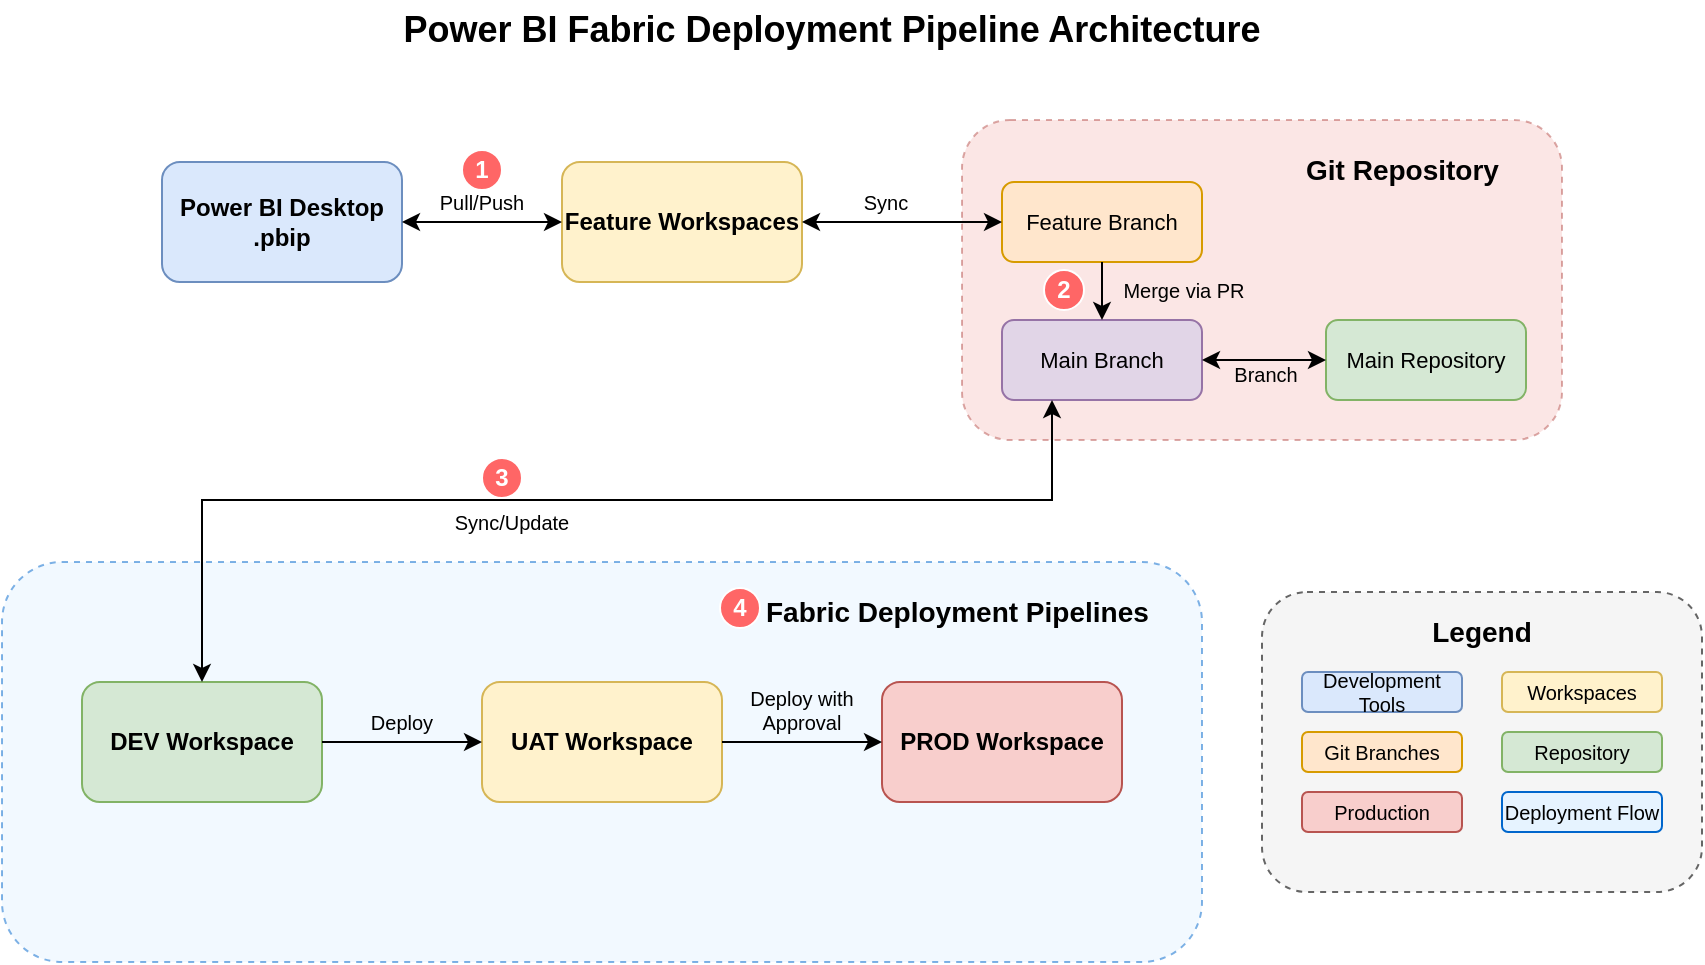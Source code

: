 <mxfile>
    <diagram name="Power BI Fabric Architecture" id="powerbi-fabric-arch">
        <mxGraphModel dx="973" dy="916" grid="1" gridSize="10" guides="1" tooltips="1" connect="1" arrows="1" fold="1" page="1" pageScale="1" pageWidth="1169" pageHeight="827" math="0" shadow="0">
            <root>
                <mxCell id="0"/>
                <mxCell id="1" parent="0"/>
                <mxCell id="title" value="Power BI Fabric Deployment Pipeline Architecture" style="text;html=1;strokeColor=none;fillColor=none;align=center;verticalAlign=middle;whiteSpace=wrap;rounded=0;fontSize=18;fontStyle=1;" parent="1" vertex="1">
                    <mxGeometry x="80" y="20" width="770" height="30" as="geometry"/>
                </mxCell>
                <mxCell id="desktop" value="Power BI Desktop&lt;div&gt;.pbip&lt;/div&gt;" style="rounded=1;whiteSpace=wrap;html=1;fillColor=#dae8fc;strokeColor=#6c8ebf;fontSize=12;fontStyle=1;" parent="1" vertex="1">
                    <mxGeometry x="130" y="101" width="120" height="60" as="geometry"/>
                </mxCell>
                <mxCell id="feature-ws" value="Feature Workspaces" style="rounded=1;whiteSpace=wrap;html=1;fillColor=#fff2cc;strokeColor=#d6b656;fontSize=12;fontStyle=1;" parent="1" vertex="1">
                    <mxGeometry x="330" y="101" width="120" height="60" as="geometry"/>
                </mxCell>
                <mxCell id="git-container" value="" style="rounded=1;whiteSpace=wrap;html=1;fillColor=#f8cecc;strokeColor=#b85450;dashed=1;opacity=50;" parent="1" vertex="1">
                    <mxGeometry x="530" y="80" width="300" height="160" as="geometry"/>
                </mxCell>
                <mxCell id="git-label" value="Git Repository" style="text;html=1;strokeColor=none;fillColor=none;align=left;verticalAlign=top;whiteSpace=wrap;rounded=0;fontSize=14;fontStyle=1;" parent="1" vertex="1">
                    <mxGeometry x="700" y="90" width="100" height="20" as="geometry"/>
                </mxCell>
                <mxCell id="feature-branch" value="Feature Branch" style="rounded=1;whiteSpace=wrap;html=1;fillColor=#ffe6cc;strokeColor=#d79b00;fontSize=11;" parent="1" vertex="1">
                    <mxGeometry x="550" y="111" width="100" height="40" as="geometry"/>
                </mxCell>
                <mxCell id="main-branch" value="Main Branch" style="rounded=1;whiteSpace=wrap;html=1;fillColor=#e1d5e7;strokeColor=#9673a6;fontSize=11;" parent="1" vertex="1">
                    <mxGeometry x="550" y="180" width="100" height="40" as="geometry"/>
                </mxCell>
                <mxCell id="main-repo" value="Main Repository" style="rounded=1;whiteSpace=wrap;html=1;fillColor=#d5e8d4;strokeColor=#82b366;fontSize=11;" parent="1" vertex="1">
                    <mxGeometry x="712" y="180" width="100" height="40" as="geometry"/>
                </mxCell>
                <mxCell id="fabric-container" value="" style="rounded=1;whiteSpace=wrap;html=1;fillColor=#e6f3ff;strokeColor=#0066cc;dashed=1;opacity=50;" parent="1" vertex="1">
                    <mxGeometry x="50" y="301" width="600" height="200" as="geometry"/>
                </mxCell>
                <mxCell id="fabric-label" value="Fabric Deployment Pipelines" style="text;html=1;strokeColor=none;fillColor=none;align=left;verticalAlign=top;whiteSpace=wrap;rounded=0;fontSize=14;fontStyle=1;" parent="1" vertex="1">
                    <mxGeometry x="430" y="311" width="200" height="20" as="geometry"/>
                </mxCell>
                <mxCell id="dev-ws" value="DEV Workspace" style="rounded=1;whiteSpace=wrap;html=1;fillColor=#d5e8d4;strokeColor=#82b366;fontSize=12;fontStyle=1;" parent="1" vertex="1">
                    <mxGeometry x="90" y="361" width="120" height="60" as="geometry"/>
                </mxCell>
                <mxCell id="uat-ws" value="UAT Workspace" style="rounded=1;whiteSpace=wrap;html=1;fillColor=#fff2cc;strokeColor=#d6b656;fontSize=12;fontStyle=1;" parent="1" vertex="1">
                    <mxGeometry x="290" y="361" width="120" height="60" as="geometry"/>
                </mxCell>
                <mxCell id="prod-ws" value="PROD Workspace" style="rounded=1;whiteSpace=wrap;html=1;fillColor=#f8cecc;strokeColor=#b85450;fontSize=12;fontStyle=1;" parent="1" vertex="1">
                    <mxGeometry x="490" y="361" width="120" height="60" as="geometry"/>
                </mxCell>
                <mxCell id="arrow1" value="" style="endArrow=classic;startArrow=classic;html=1;rounded=0;entryX=0;entryY=0.5;entryDx=0;entryDy=0;exitX=1;exitY=0.5;exitDx=0;exitDy=0;" parent="1" source="desktop" target="feature-ws" edge="1">
                    <mxGeometry width="50" height="50" relative="1" as="geometry">
                        <mxPoint x="260" y="140" as="sourcePoint"/>
                        <mxPoint x="320" y="140" as="targetPoint"/>
                    </mxGeometry>
                </mxCell>
                <mxCell id="arrow1-label" value="Pull/Push" style="text;html=1;strokeColor=none;fillColor=none;align=center;verticalAlign=middle;whiteSpace=wrap;rounded=0;fontSize=10;" parent="1" vertex="1">
                    <mxGeometry x="265" y="111" width="50" height="20" as="geometry"/>
                </mxCell>
                <mxCell id="arrow2" value="" style="endArrow=classic;startArrow=classic;html=1;rounded=0;entryX=0;entryY=0.5;entryDx=0;entryDy=0;exitX=1;exitY=0.5;exitDx=0;exitDy=0;" parent="1" source="feature-ws" target="feature-branch" edge="1">
                    <mxGeometry width="50" height="50" relative="1" as="geometry">
                        <mxPoint x="460" y="121" as="sourcePoint"/>
                        <mxPoint x="540" y="131" as="targetPoint"/>
                    </mxGeometry>
                </mxCell>
                <mxCell id="arrow2-label" value="Sync" style="text;html=1;strokeColor=none;fillColor=none;align=center;verticalAlign=middle;whiteSpace=wrap;rounded=0;fontSize=10;" parent="1" vertex="1">
                    <mxGeometry x="477" y="111" width="30" height="20" as="geometry"/>
                </mxCell>
                <mxCell id="arrow3" value="" style="endArrow=classic;html=1;rounded=0;entryX=0.5;entryY=0;entryDx=0;entryDy=0;exitX=0.5;exitY=1;exitDx=0;exitDy=0;" parent="1" source="feature-branch" target="main-branch" edge="1">
                    <mxGeometry width="50" height="50" relative="1" as="geometry">
                        <mxPoint x="600" y="170" as="sourcePoint"/>
                        <mxPoint x="600" y="180" as="targetPoint"/>
                    </mxGeometry>
                </mxCell>
                <mxCell id="arrow3-label" value="Merge via PR" style="text;html=1;strokeColor=none;fillColor=none;align=center;verticalAlign=middle;whiteSpace=wrap;rounded=0;fontSize=10;" parent="1" vertex="1">
                    <mxGeometry x="606" y="155" width="70" height="20" as="geometry"/>
                </mxCell>
                <mxCell id="arrow4" value="" style="endArrow=classic;startArrow=classic;html=1;rounded=0;entryX=0;entryY=0.5;entryDx=0;entryDy=0;exitX=1;exitY=0.5;exitDx=0;exitDy=0;" parent="1" source="main-branch" target="main-repo" edge="1">
                    <mxGeometry width="50" height="50" relative="1" as="geometry">
                        <mxPoint x="660" y="200" as="sourcePoint"/>
                        <mxPoint x="680" y="170" as="targetPoint"/>
                    </mxGeometry>
                </mxCell>
                <mxCell id="arrow4-label" value="Branch" style="text;html=1;strokeColor=none;fillColor=none;align=center;verticalAlign=middle;whiteSpace=wrap;rounded=0;fontSize=10;" parent="1" vertex="1">
                    <mxGeometry x="662" y="197" width="40" height="20" as="geometry"/>
                </mxCell>
                <mxCell id="arrow5" value="" style="endArrow=classic;startArrow=classic;html=1;rounded=0;entryX=0.5;entryY=0;entryDx=0;entryDy=0;exitX=0.25;exitY=1;exitDx=0;exitDy=0;" parent="1" source="main-branch" target="dev-ws" edge="1">
                    <mxGeometry width="50" height="50" relative="1" as="geometry">
                        <mxPoint x="495" y="230" as="sourcePoint"/>
                        <mxPoint x="200" y="350" as="targetPoint"/>
                        <Array as="points">
                            <mxPoint x="575" y="270"/>
                            <mxPoint x="150" y="270"/>
                        </Array>
                    </mxGeometry>
                </mxCell>
                <mxCell id="arrow5-label" value="Sync/Update" style="text;html=1;strokeColor=none;fillColor=none;align=center;verticalAlign=middle;whiteSpace=wrap;rounded=0;fontSize=10;" parent="1" vertex="1">
                    <mxGeometry x="270" y="271" width="70" height="20" as="geometry"/>
                </mxCell>
                <mxCell id="arrow6" value="" style="endArrow=classic;html=1;rounded=0;entryX=0;entryY=0.5;entryDx=0;entryDy=0;exitX=1;exitY=0.5;exitDx=0;exitDy=0;" parent="1" source="dev-ws" target="uat-ws" edge="1">
                    <mxGeometry width="50" height="50" relative="1" as="geometry">
                        <mxPoint x="220" y="391" as="sourcePoint"/>
                        <mxPoint x="280" y="391" as="targetPoint"/>
                    </mxGeometry>
                </mxCell>
                <mxCell id="arrow6-label" value="Deploy" style="text;html=1;strokeColor=none;fillColor=none;align=center;verticalAlign=middle;whiteSpace=wrap;rounded=0;fontSize=10;" parent="1" vertex="1">
                    <mxGeometry x="230" y="371" width="40" height="20" as="geometry"/>
                </mxCell>
                <mxCell id="arrow7" value="" style="endArrow=classic;html=1;rounded=0;entryX=0;entryY=0.5;entryDx=0;entryDy=0;exitX=1;exitY=0.5;exitDx=0;exitDy=0;" parent="1" source="uat-ws" target="prod-ws" edge="1">
                    <mxGeometry width="50" height="50" relative="1" as="geometry">
                        <mxPoint x="420" y="391" as="sourcePoint"/>
                        <mxPoint x="480" y="391" as="targetPoint"/>
                    </mxGeometry>
                </mxCell>
                <mxCell id="arrow7-label" value="Deploy with&#xa;Approval" style="text;html=1;strokeColor=none;fillColor=none;align=center;verticalAlign=middle;whiteSpace=wrap;rounded=0;fontSize=10;" parent="1" vertex="1">
                    <mxGeometry x="420" y="360" width="60" height="30" as="geometry"/>
                </mxCell>
                <mxCell id="legend-container" value="" style="rounded=1;whiteSpace=wrap;html=1;fillColor=#f5f5f5;strokeColor=#666666;dashed=1;" parent="1" vertex="1">
                    <mxGeometry x="680" y="316" width="220" height="150" as="geometry"/>
                </mxCell>
                <mxCell id="legend-title" value="Legend" style="text;html=1;strokeColor=none;fillColor=none;align=center;verticalAlign=middle;whiteSpace=wrap;rounded=0;fontSize=14;fontStyle=1;" parent="1" vertex="1">
                    <mxGeometry x="760" y="326" width="60" height="20" as="geometry"/>
                </mxCell>
                <mxCell id="legend1" value="Development Tools" style="rounded=1;whiteSpace=wrap;html=1;fillColor=#dae8fc;strokeColor=#6c8ebf;fontSize=10;" parent="1" vertex="1">
                    <mxGeometry x="700" y="356" width="80" height="20" as="geometry"/>
                </mxCell>
                <mxCell id="legend2" value="Workspaces" style="rounded=1;whiteSpace=wrap;html=1;fillColor=#fff2cc;strokeColor=#d6b656;fontSize=10;" parent="1" vertex="1">
                    <mxGeometry x="800" y="356" width="80" height="20" as="geometry"/>
                </mxCell>
                <mxCell id="legend3" value="Git Branches" style="rounded=1;whiteSpace=wrap;html=1;fillColor=#ffe6cc;strokeColor=#d79b00;fontSize=10;" parent="1" vertex="1">
                    <mxGeometry x="700" y="386" width="80" height="20" as="geometry"/>
                </mxCell>
                <mxCell id="legend4" value="Repository" style="rounded=1;whiteSpace=wrap;html=1;fillColor=#d5e8d4;strokeColor=#82b366;fontSize=10;" parent="1" vertex="1">
                    <mxGeometry x="800" y="386" width="80" height="20" as="geometry"/>
                </mxCell>
                <mxCell id="legend5" value="Production" style="rounded=1;whiteSpace=wrap;html=1;fillColor=#f8cecc;strokeColor=#b85450;fontSize=10;" parent="1" vertex="1">
                    <mxGeometry x="700" y="416" width="80" height="20" as="geometry"/>
                </mxCell>
                <mxCell id="legend6" value="Deployment Flow" style="rounded=1;whiteSpace=wrap;html=1;fillColor=#e6f3ff;strokeColor=#0066cc;fontSize=10;" parent="1" vertex="1">
                    <mxGeometry x="800" y="416" width="80" height="20" as="geometry"/>
                </mxCell>
                <mxCell id="flow1" value="1" style="ellipse;whiteSpace=wrap;html=1;aspect=fixed;fillColor=#ff6666;strokeColor=#ffffff;fontColor=#ffffff;fontSize=12;fontStyle=1;" parent="1" vertex="1">
                    <mxGeometry x="280" y="95" width="20" height="20" as="geometry"/>
                </mxCell>
                <mxCell id="flow2" value="2" style="ellipse;whiteSpace=wrap;html=1;aspect=fixed;fillColor=#ff6666;strokeColor=#ffffff;fontColor=#ffffff;fontSize=12;fontStyle=1;" parent="1" vertex="1">
                    <mxGeometry x="571" y="155" width="20" height="20" as="geometry"/>
                </mxCell>
                <mxCell id="flow3" value="3" style="ellipse;whiteSpace=wrap;html=1;aspect=fixed;fillColor=#ff6666;strokeColor=#ffffff;fontColor=#ffffff;fontSize=12;fontStyle=1;" parent="1" vertex="1">
                    <mxGeometry x="290" y="249" width="20" height="20" as="geometry"/>
                </mxCell>
                <mxCell id="flow4" value="4" style="ellipse;whiteSpace=wrap;html=1;aspect=fixed;fillColor=#ff6666;strokeColor=#ffffff;fontColor=#ffffff;fontSize=12;fontStyle=1;" parent="1" vertex="1">
                    <mxGeometry x="409" y="314" width="20" height="20" as="geometry"/>
                </mxCell>
            </root>
        </mxGraphModel>
    </diagram>
</mxfile>